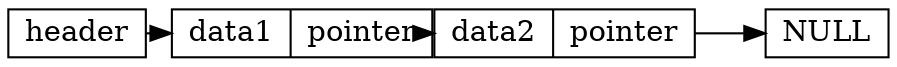 
digraph add_graph {
    layout=neato;
    node [shape = record,height=.1];
    node0[label = "header", pos = "0,0!"];
    node1[label = "data1|pointer", pos = "1.5,0!"];
    node2[label = "data2|pointer", pos = "3.25,0!"];
    node3[label = "NULL", pos = "5,0!"];

    node0->node1->node2->node3;
} 
